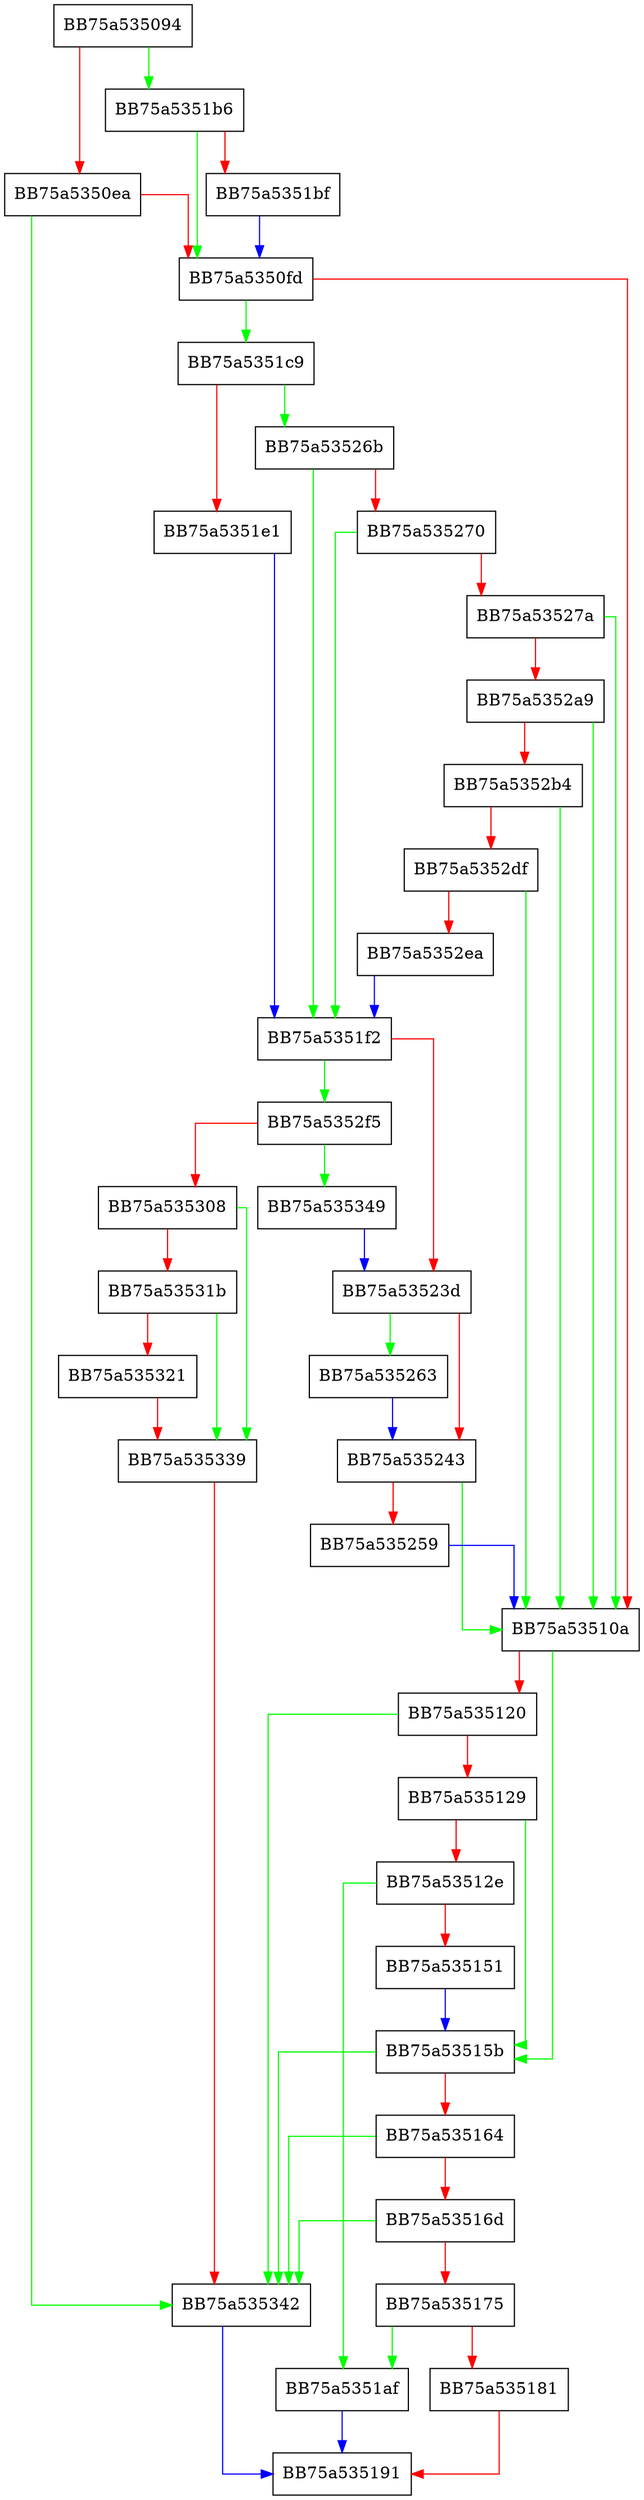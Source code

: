 digraph LogSkipCheckImpl {
  node [shape="box"];
  graph [splines=ortho];
  BB75a535094 -> BB75a5351b6 [color="green"];
  BB75a535094 -> BB75a5350ea [color="red"];
  BB75a5350ea -> BB75a535342 [color="green"];
  BB75a5350ea -> BB75a5350fd [color="red"];
  BB75a5350fd -> BB75a5351c9 [color="green"];
  BB75a5350fd -> BB75a53510a [color="red"];
  BB75a53510a -> BB75a53515b [color="green"];
  BB75a53510a -> BB75a535120 [color="red"];
  BB75a535120 -> BB75a535342 [color="green"];
  BB75a535120 -> BB75a535129 [color="red"];
  BB75a535129 -> BB75a53515b [color="green"];
  BB75a535129 -> BB75a53512e [color="red"];
  BB75a53512e -> BB75a5351af [color="green"];
  BB75a53512e -> BB75a535151 [color="red"];
  BB75a535151 -> BB75a53515b [color="blue"];
  BB75a53515b -> BB75a535342 [color="green"];
  BB75a53515b -> BB75a535164 [color="red"];
  BB75a535164 -> BB75a535342 [color="green"];
  BB75a535164 -> BB75a53516d [color="red"];
  BB75a53516d -> BB75a535342 [color="green"];
  BB75a53516d -> BB75a535175 [color="red"];
  BB75a535175 -> BB75a5351af [color="green"];
  BB75a535175 -> BB75a535181 [color="red"];
  BB75a535181 -> BB75a535191 [color="red"];
  BB75a5351af -> BB75a535191 [color="blue"];
  BB75a5351b6 -> BB75a5350fd [color="green"];
  BB75a5351b6 -> BB75a5351bf [color="red"];
  BB75a5351bf -> BB75a5350fd [color="blue"];
  BB75a5351c9 -> BB75a53526b [color="green"];
  BB75a5351c9 -> BB75a5351e1 [color="red"];
  BB75a5351e1 -> BB75a5351f2 [color="blue"];
  BB75a5351f2 -> BB75a5352f5 [color="green"];
  BB75a5351f2 -> BB75a53523d [color="red"];
  BB75a53523d -> BB75a535263 [color="green"];
  BB75a53523d -> BB75a535243 [color="red"];
  BB75a535243 -> BB75a53510a [color="green"];
  BB75a535243 -> BB75a535259 [color="red"];
  BB75a535259 -> BB75a53510a [color="blue"];
  BB75a535263 -> BB75a535243 [color="blue"];
  BB75a53526b -> BB75a5351f2 [color="green"];
  BB75a53526b -> BB75a535270 [color="red"];
  BB75a535270 -> BB75a5351f2 [color="green"];
  BB75a535270 -> BB75a53527a [color="red"];
  BB75a53527a -> BB75a53510a [color="green"];
  BB75a53527a -> BB75a5352a9 [color="red"];
  BB75a5352a9 -> BB75a53510a [color="green"];
  BB75a5352a9 -> BB75a5352b4 [color="red"];
  BB75a5352b4 -> BB75a53510a [color="green"];
  BB75a5352b4 -> BB75a5352df [color="red"];
  BB75a5352df -> BB75a53510a [color="green"];
  BB75a5352df -> BB75a5352ea [color="red"];
  BB75a5352ea -> BB75a5351f2 [color="blue"];
  BB75a5352f5 -> BB75a535349 [color="green"];
  BB75a5352f5 -> BB75a535308 [color="red"];
  BB75a535308 -> BB75a535339 [color="green"];
  BB75a535308 -> BB75a53531b [color="red"];
  BB75a53531b -> BB75a535339 [color="green"];
  BB75a53531b -> BB75a535321 [color="red"];
  BB75a535321 -> BB75a535339 [color="red"];
  BB75a535339 -> BB75a535342 [color="red"];
  BB75a535342 -> BB75a535191 [color="blue"];
  BB75a535349 -> BB75a53523d [color="blue"];
}